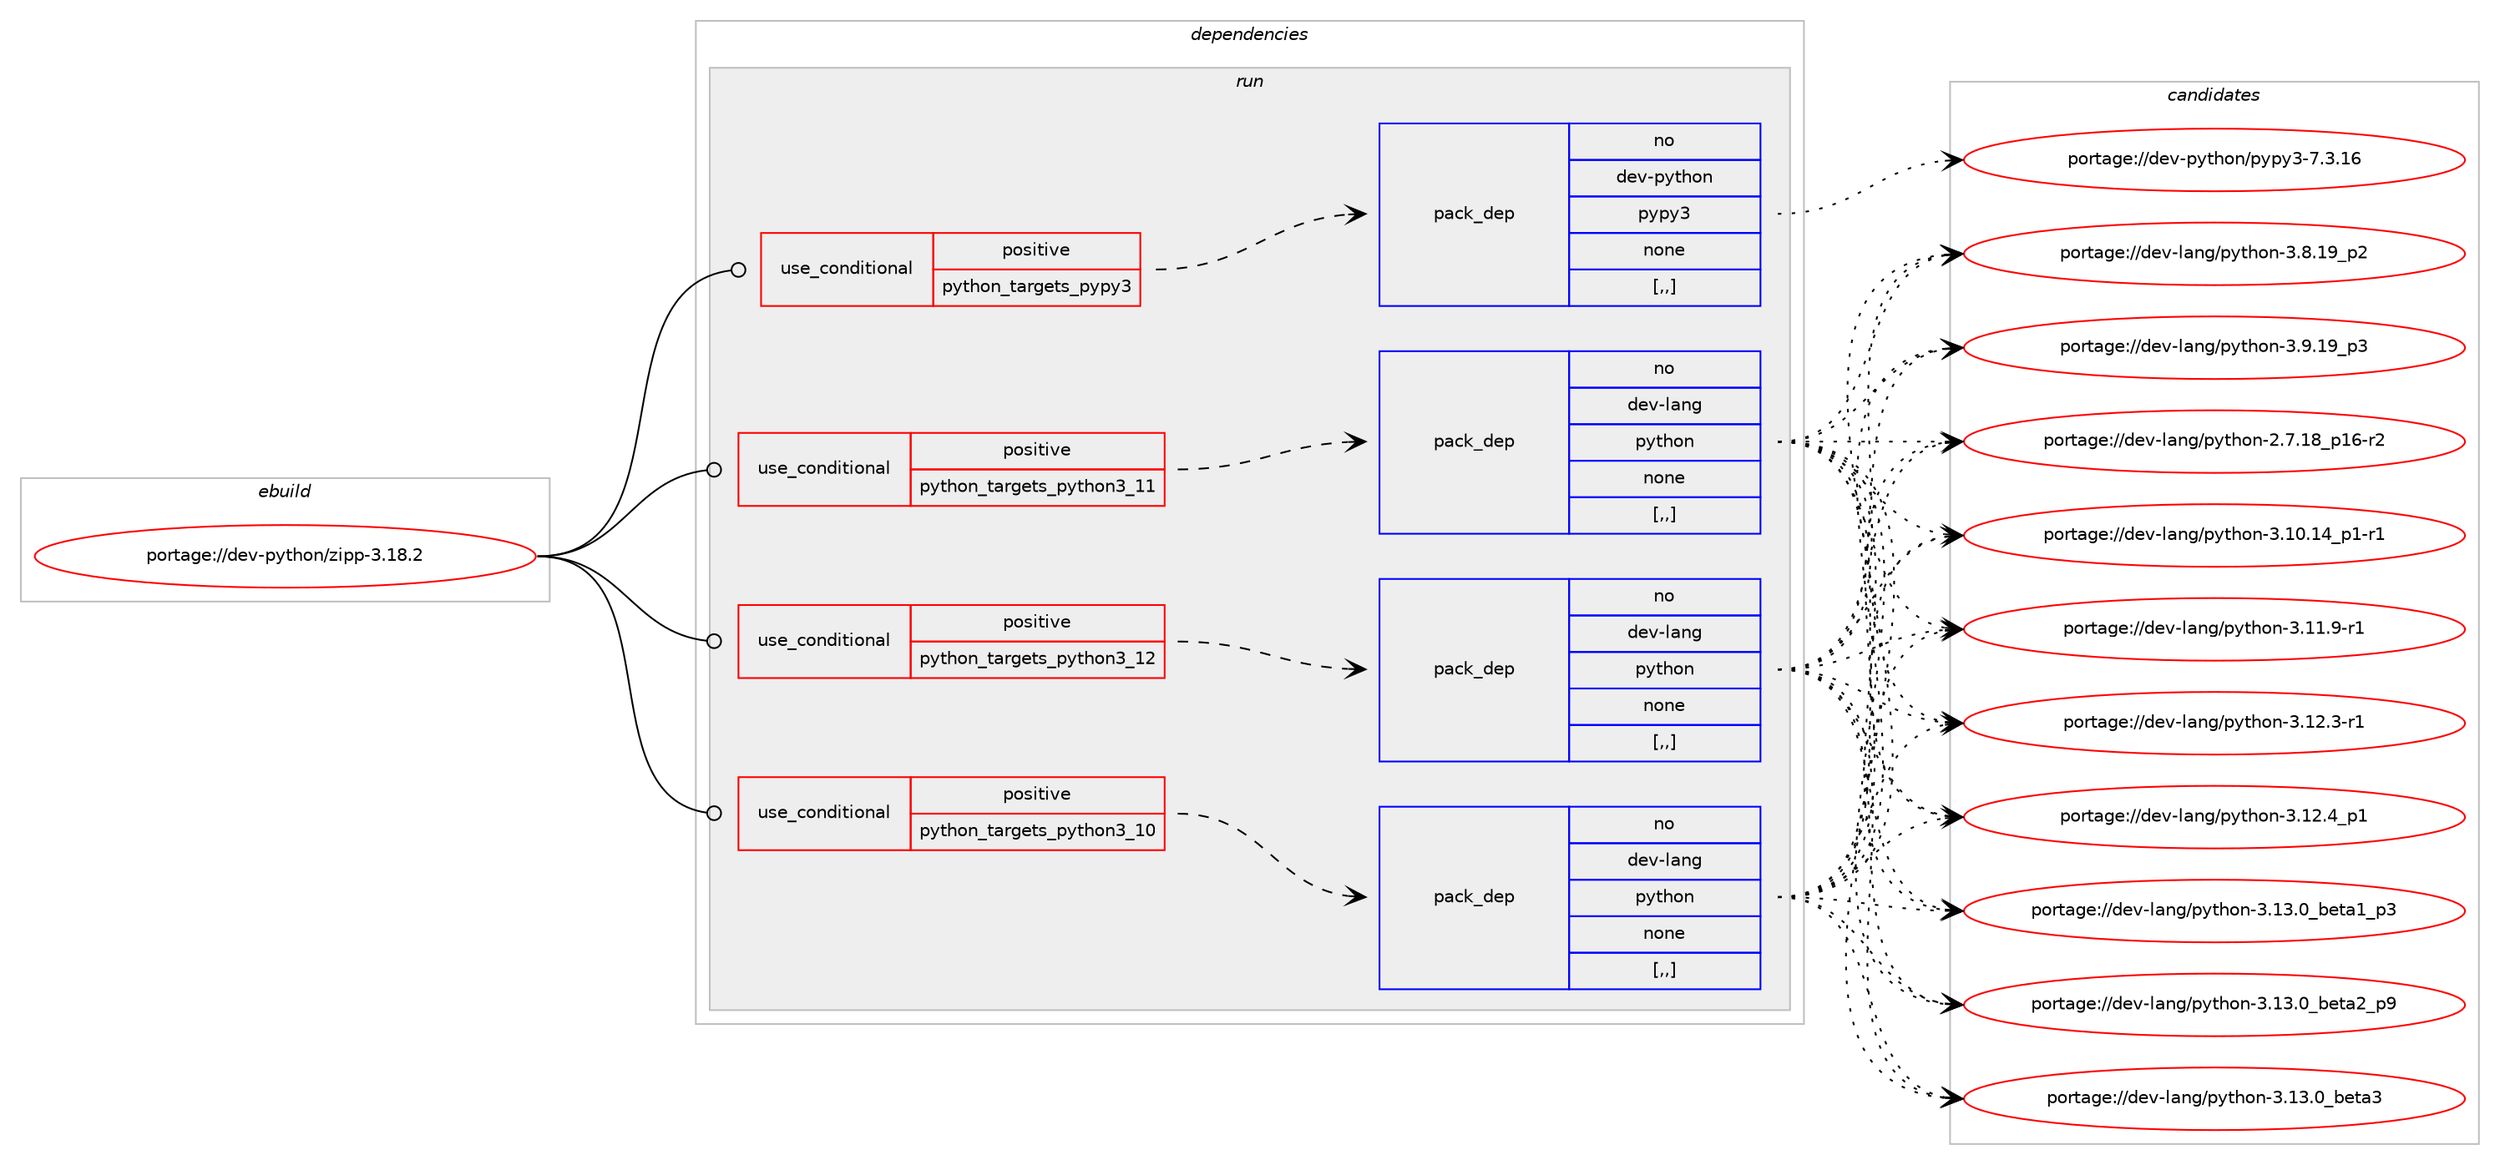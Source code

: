 digraph prolog {

# *************
# Graph options
# *************

newrank=true;
concentrate=true;
compound=true;
graph [rankdir=LR,fontname=Helvetica,fontsize=10,ranksep=1.5];#, ranksep=2.5, nodesep=0.2];
edge  [arrowhead=vee];
node  [fontname=Helvetica,fontsize=10];

# **********
# The ebuild
# **********

subgraph cluster_leftcol {
color=gray;
rank=same;
label=<<i>ebuild</i>>;
id [label="portage://dev-python/zipp-3.18.2", color=red, width=4, href="../dev-python/zipp-3.18.2.svg"];
}

# ****************
# The dependencies
# ****************

subgraph cluster_midcol {
color=gray;
label=<<i>dependencies</i>>;
subgraph cluster_compile {
fillcolor="#eeeeee";
style=filled;
label=<<i>compile</i>>;
}
subgraph cluster_compileandrun {
fillcolor="#eeeeee";
style=filled;
label=<<i>compile and run</i>>;
}
subgraph cluster_run {
fillcolor="#eeeeee";
style=filled;
label=<<i>run</i>>;
subgraph cond40092 {
dependency163724 [label=<<TABLE BORDER="0" CELLBORDER="1" CELLSPACING="0" CELLPADDING="4"><TR><TD ROWSPAN="3" CELLPADDING="10">use_conditional</TD></TR><TR><TD>positive</TD></TR><TR><TD>python_targets_pypy3</TD></TR></TABLE>>, shape=none, color=red];
subgraph pack122392 {
dependency163725 [label=<<TABLE BORDER="0" CELLBORDER="1" CELLSPACING="0" CELLPADDING="4" WIDTH="220"><TR><TD ROWSPAN="6" CELLPADDING="30">pack_dep</TD></TR><TR><TD WIDTH="110">no</TD></TR><TR><TD>dev-python</TD></TR><TR><TD>pypy3</TD></TR><TR><TD>none</TD></TR><TR><TD>[,,]</TD></TR></TABLE>>, shape=none, color=blue];
}
dependency163724:e -> dependency163725:w [weight=20,style="dashed",arrowhead="vee"];
}
id:e -> dependency163724:w [weight=20,style="solid",arrowhead="odot"];
subgraph cond40093 {
dependency163726 [label=<<TABLE BORDER="0" CELLBORDER="1" CELLSPACING="0" CELLPADDING="4"><TR><TD ROWSPAN="3" CELLPADDING="10">use_conditional</TD></TR><TR><TD>positive</TD></TR><TR><TD>python_targets_python3_10</TD></TR></TABLE>>, shape=none, color=red];
subgraph pack122393 {
dependency163727 [label=<<TABLE BORDER="0" CELLBORDER="1" CELLSPACING="0" CELLPADDING="4" WIDTH="220"><TR><TD ROWSPAN="6" CELLPADDING="30">pack_dep</TD></TR><TR><TD WIDTH="110">no</TD></TR><TR><TD>dev-lang</TD></TR><TR><TD>python</TD></TR><TR><TD>none</TD></TR><TR><TD>[,,]</TD></TR></TABLE>>, shape=none, color=blue];
}
dependency163726:e -> dependency163727:w [weight=20,style="dashed",arrowhead="vee"];
}
id:e -> dependency163726:w [weight=20,style="solid",arrowhead="odot"];
subgraph cond40094 {
dependency163728 [label=<<TABLE BORDER="0" CELLBORDER="1" CELLSPACING="0" CELLPADDING="4"><TR><TD ROWSPAN="3" CELLPADDING="10">use_conditional</TD></TR><TR><TD>positive</TD></TR><TR><TD>python_targets_python3_11</TD></TR></TABLE>>, shape=none, color=red];
subgraph pack122394 {
dependency163729 [label=<<TABLE BORDER="0" CELLBORDER="1" CELLSPACING="0" CELLPADDING="4" WIDTH="220"><TR><TD ROWSPAN="6" CELLPADDING="30">pack_dep</TD></TR><TR><TD WIDTH="110">no</TD></TR><TR><TD>dev-lang</TD></TR><TR><TD>python</TD></TR><TR><TD>none</TD></TR><TR><TD>[,,]</TD></TR></TABLE>>, shape=none, color=blue];
}
dependency163728:e -> dependency163729:w [weight=20,style="dashed",arrowhead="vee"];
}
id:e -> dependency163728:w [weight=20,style="solid",arrowhead="odot"];
subgraph cond40095 {
dependency163730 [label=<<TABLE BORDER="0" CELLBORDER="1" CELLSPACING="0" CELLPADDING="4"><TR><TD ROWSPAN="3" CELLPADDING="10">use_conditional</TD></TR><TR><TD>positive</TD></TR><TR><TD>python_targets_python3_12</TD></TR></TABLE>>, shape=none, color=red];
subgraph pack122395 {
dependency163731 [label=<<TABLE BORDER="0" CELLBORDER="1" CELLSPACING="0" CELLPADDING="4" WIDTH="220"><TR><TD ROWSPAN="6" CELLPADDING="30">pack_dep</TD></TR><TR><TD WIDTH="110">no</TD></TR><TR><TD>dev-lang</TD></TR><TR><TD>python</TD></TR><TR><TD>none</TD></TR><TR><TD>[,,]</TD></TR></TABLE>>, shape=none, color=blue];
}
dependency163730:e -> dependency163731:w [weight=20,style="dashed",arrowhead="vee"];
}
id:e -> dependency163730:w [weight=20,style="solid",arrowhead="odot"];
}
}

# **************
# The candidates
# **************

subgraph cluster_choices {
rank=same;
color=gray;
label=<<i>candidates</i>>;

subgraph choice122392 {
color=black;
nodesep=1;
choice10010111845112121116104111110471121211121215145554651464954 [label="portage://dev-python/pypy3-7.3.16", color=red, width=4,href="../dev-python/pypy3-7.3.16.svg"];
dependency163725:e -> choice10010111845112121116104111110471121211121215145554651464954:w [style=dotted,weight="100"];
}
subgraph choice122393 {
color=black;
nodesep=1;
choice100101118451089711010347112121116104111110455046554649569511249544511450 [label="portage://dev-lang/python-2.7.18_p16-r2", color=red, width=4,href="../dev-lang/python-2.7.18_p16-r2.svg"];
choice100101118451089711010347112121116104111110455146494846495295112494511449 [label="portage://dev-lang/python-3.10.14_p1-r1", color=red, width=4,href="../dev-lang/python-3.10.14_p1-r1.svg"];
choice100101118451089711010347112121116104111110455146494946574511449 [label="portage://dev-lang/python-3.11.9-r1", color=red, width=4,href="../dev-lang/python-3.11.9-r1.svg"];
choice100101118451089711010347112121116104111110455146495046514511449 [label="portage://dev-lang/python-3.12.3-r1", color=red, width=4,href="../dev-lang/python-3.12.3-r1.svg"];
choice100101118451089711010347112121116104111110455146495046529511249 [label="portage://dev-lang/python-3.12.4_p1", color=red, width=4,href="../dev-lang/python-3.12.4_p1.svg"];
choice10010111845108971101034711212111610411111045514649514648959810111697499511251 [label="portage://dev-lang/python-3.13.0_beta1_p3", color=red, width=4,href="../dev-lang/python-3.13.0_beta1_p3.svg"];
choice10010111845108971101034711212111610411111045514649514648959810111697509511257 [label="portage://dev-lang/python-3.13.0_beta2_p9", color=red, width=4,href="../dev-lang/python-3.13.0_beta2_p9.svg"];
choice1001011184510897110103471121211161041111104551464951464895981011169751 [label="portage://dev-lang/python-3.13.0_beta3", color=red, width=4,href="../dev-lang/python-3.13.0_beta3.svg"];
choice100101118451089711010347112121116104111110455146564649579511250 [label="portage://dev-lang/python-3.8.19_p2", color=red, width=4,href="../dev-lang/python-3.8.19_p2.svg"];
choice100101118451089711010347112121116104111110455146574649579511251 [label="portage://dev-lang/python-3.9.19_p3", color=red, width=4,href="../dev-lang/python-3.9.19_p3.svg"];
dependency163727:e -> choice100101118451089711010347112121116104111110455046554649569511249544511450:w [style=dotted,weight="100"];
dependency163727:e -> choice100101118451089711010347112121116104111110455146494846495295112494511449:w [style=dotted,weight="100"];
dependency163727:e -> choice100101118451089711010347112121116104111110455146494946574511449:w [style=dotted,weight="100"];
dependency163727:e -> choice100101118451089711010347112121116104111110455146495046514511449:w [style=dotted,weight="100"];
dependency163727:e -> choice100101118451089711010347112121116104111110455146495046529511249:w [style=dotted,weight="100"];
dependency163727:e -> choice10010111845108971101034711212111610411111045514649514648959810111697499511251:w [style=dotted,weight="100"];
dependency163727:e -> choice10010111845108971101034711212111610411111045514649514648959810111697509511257:w [style=dotted,weight="100"];
dependency163727:e -> choice1001011184510897110103471121211161041111104551464951464895981011169751:w [style=dotted,weight="100"];
dependency163727:e -> choice100101118451089711010347112121116104111110455146564649579511250:w [style=dotted,weight="100"];
dependency163727:e -> choice100101118451089711010347112121116104111110455146574649579511251:w [style=dotted,weight="100"];
}
subgraph choice122394 {
color=black;
nodesep=1;
choice100101118451089711010347112121116104111110455046554649569511249544511450 [label="portage://dev-lang/python-2.7.18_p16-r2", color=red, width=4,href="../dev-lang/python-2.7.18_p16-r2.svg"];
choice100101118451089711010347112121116104111110455146494846495295112494511449 [label="portage://dev-lang/python-3.10.14_p1-r1", color=red, width=4,href="../dev-lang/python-3.10.14_p1-r1.svg"];
choice100101118451089711010347112121116104111110455146494946574511449 [label="portage://dev-lang/python-3.11.9-r1", color=red, width=4,href="../dev-lang/python-3.11.9-r1.svg"];
choice100101118451089711010347112121116104111110455146495046514511449 [label="portage://dev-lang/python-3.12.3-r1", color=red, width=4,href="../dev-lang/python-3.12.3-r1.svg"];
choice100101118451089711010347112121116104111110455146495046529511249 [label="portage://dev-lang/python-3.12.4_p1", color=red, width=4,href="../dev-lang/python-3.12.4_p1.svg"];
choice10010111845108971101034711212111610411111045514649514648959810111697499511251 [label="portage://dev-lang/python-3.13.0_beta1_p3", color=red, width=4,href="../dev-lang/python-3.13.0_beta1_p3.svg"];
choice10010111845108971101034711212111610411111045514649514648959810111697509511257 [label="portage://dev-lang/python-3.13.0_beta2_p9", color=red, width=4,href="../dev-lang/python-3.13.0_beta2_p9.svg"];
choice1001011184510897110103471121211161041111104551464951464895981011169751 [label="portage://dev-lang/python-3.13.0_beta3", color=red, width=4,href="../dev-lang/python-3.13.0_beta3.svg"];
choice100101118451089711010347112121116104111110455146564649579511250 [label="portage://dev-lang/python-3.8.19_p2", color=red, width=4,href="../dev-lang/python-3.8.19_p2.svg"];
choice100101118451089711010347112121116104111110455146574649579511251 [label="portage://dev-lang/python-3.9.19_p3", color=red, width=4,href="../dev-lang/python-3.9.19_p3.svg"];
dependency163729:e -> choice100101118451089711010347112121116104111110455046554649569511249544511450:w [style=dotted,weight="100"];
dependency163729:e -> choice100101118451089711010347112121116104111110455146494846495295112494511449:w [style=dotted,weight="100"];
dependency163729:e -> choice100101118451089711010347112121116104111110455146494946574511449:w [style=dotted,weight="100"];
dependency163729:e -> choice100101118451089711010347112121116104111110455146495046514511449:w [style=dotted,weight="100"];
dependency163729:e -> choice100101118451089711010347112121116104111110455146495046529511249:w [style=dotted,weight="100"];
dependency163729:e -> choice10010111845108971101034711212111610411111045514649514648959810111697499511251:w [style=dotted,weight="100"];
dependency163729:e -> choice10010111845108971101034711212111610411111045514649514648959810111697509511257:w [style=dotted,weight="100"];
dependency163729:e -> choice1001011184510897110103471121211161041111104551464951464895981011169751:w [style=dotted,weight="100"];
dependency163729:e -> choice100101118451089711010347112121116104111110455146564649579511250:w [style=dotted,weight="100"];
dependency163729:e -> choice100101118451089711010347112121116104111110455146574649579511251:w [style=dotted,weight="100"];
}
subgraph choice122395 {
color=black;
nodesep=1;
choice100101118451089711010347112121116104111110455046554649569511249544511450 [label="portage://dev-lang/python-2.7.18_p16-r2", color=red, width=4,href="../dev-lang/python-2.7.18_p16-r2.svg"];
choice100101118451089711010347112121116104111110455146494846495295112494511449 [label="portage://dev-lang/python-3.10.14_p1-r1", color=red, width=4,href="../dev-lang/python-3.10.14_p1-r1.svg"];
choice100101118451089711010347112121116104111110455146494946574511449 [label="portage://dev-lang/python-3.11.9-r1", color=red, width=4,href="../dev-lang/python-3.11.9-r1.svg"];
choice100101118451089711010347112121116104111110455146495046514511449 [label="portage://dev-lang/python-3.12.3-r1", color=red, width=4,href="../dev-lang/python-3.12.3-r1.svg"];
choice100101118451089711010347112121116104111110455146495046529511249 [label="portage://dev-lang/python-3.12.4_p1", color=red, width=4,href="../dev-lang/python-3.12.4_p1.svg"];
choice10010111845108971101034711212111610411111045514649514648959810111697499511251 [label="portage://dev-lang/python-3.13.0_beta1_p3", color=red, width=4,href="../dev-lang/python-3.13.0_beta1_p3.svg"];
choice10010111845108971101034711212111610411111045514649514648959810111697509511257 [label="portage://dev-lang/python-3.13.0_beta2_p9", color=red, width=4,href="../dev-lang/python-3.13.0_beta2_p9.svg"];
choice1001011184510897110103471121211161041111104551464951464895981011169751 [label="portage://dev-lang/python-3.13.0_beta3", color=red, width=4,href="../dev-lang/python-3.13.0_beta3.svg"];
choice100101118451089711010347112121116104111110455146564649579511250 [label="portage://dev-lang/python-3.8.19_p2", color=red, width=4,href="../dev-lang/python-3.8.19_p2.svg"];
choice100101118451089711010347112121116104111110455146574649579511251 [label="portage://dev-lang/python-3.9.19_p3", color=red, width=4,href="../dev-lang/python-3.9.19_p3.svg"];
dependency163731:e -> choice100101118451089711010347112121116104111110455046554649569511249544511450:w [style=dotted,weight="100"];
dependency163731:e -> choice100101118451089711010347112121116104111110455146494846495295112494511449:w [style=dotted,weight="100"];
dependency163731:e -> choice100101118451089711010347112121116104111110455146494946574511449:w [style=dotted,weight="100"];
dependency163731:e -> choice100101118451089711010347112121116104111110455146495046514511449:w [style=dotted,weight="100"];
dependency163731:e -> choice100101118451089711010347112121116104111110455146495046529511249:w [style=dotted,weight="100"];
dependency163731:e -> choice10010111845108971101034711212111610411111045514649514648959810111697499511251:w [style=dotted,weight="100"];
dependency163731:e -> choice10010111845108971101034711212111610411111045514649514648959810111697509511257:w [style=dotted,weight="100"];
dependency163731:e -> choice1001011184510897110103471121211161041111104551464951464895981011169751:w [style=dotted,weight="100"];
dependency163731:e -> choice100101118451089711010347112121116104111110455146564649579511250:w [style=dotted,weight="100"];
dependency163731:e -> choice100101118451089711010347112121116104111110455146574649579511251:w [style=dotted,weight="100"];
}
}

}
